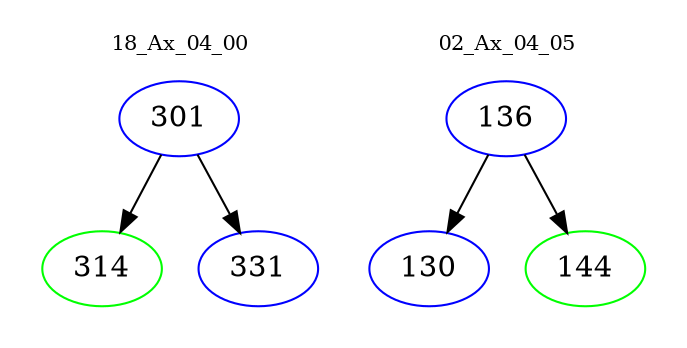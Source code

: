 digraph{
subgraph cluster_0 {
color = white
label = "18_Ax_04_00";
fontsize=10;
T0_301 [label="301", color="blue"]
T0_301 -> T0_314 [color="black"]
T0_314 [label="314", color="green"]
T0_301 -> T0_331 [color="black"]
T0_331 [label="331", color="blue"]
}
subgraph cluster_1 {
color = white
label = "02_Ax_04_05";
fontsize=10;
T1_136 [label="136", color="blue"]
T1_136 -> T1_130 [color="black"]
T1_130 [label="130", color="blue"]
T1_136 -> T1_144 [color="black"]
T1_144 [label="144", color="green"]
}
}
